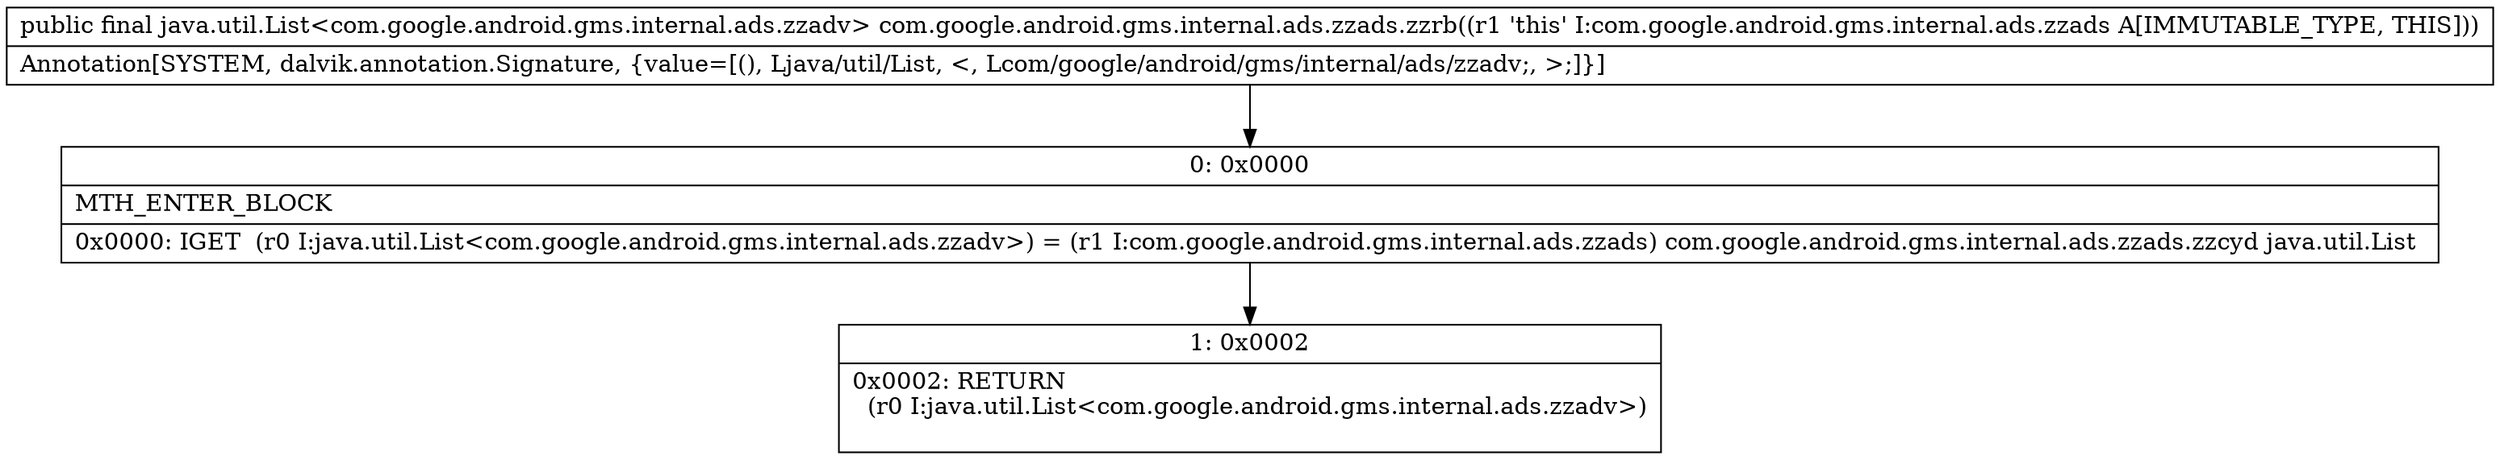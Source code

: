 digraph "CFG forcom.google.android.gms.internal.ads.zzads.zzrb()Ljava\/util\/List;" {
Node_0 [shape=record,label="{0\:\ 0x0000|MTH_ENTER_BLOCK\l|0x0000: IGET  (r0 I:java.util.List\<com.google.android.gms.internal.ads.zzadv\>) = (r1 I:com.google.android.gms.internal.ads.zzads) com.google.android.gms.internal.ads.zzads.zzcyd java.util.List \l}"];
Node_1 [shape=record,label="{1\:\ 0x0002|0x0002: RETURN  \l  (r0 I:java.util.List\<com.google.android.gms.internal.ads.zzadv\>)\l \l}"];
MethodNode[shape=record,label="{public final java.util.List\<com.google.android.gms.internal.ads.zzadv\> com.google.android.gms.internal.ads.zzads.zzrb((r1 'this' I:com.google.android.gms.internal.ads.zzads A[IMMUTABLE_TYPE, THIS]))  | Annotation[SYSTEM, dalvik.annotation.Signature, \{value=[(), Ljava\/util\/List, \<, Lcom\/google\/android\/gms\/internal\/ads\/zzadv;, \>;]\}]\l}"];
MethodNode -> Node_0;
Node_0 -> Node_1;
}

